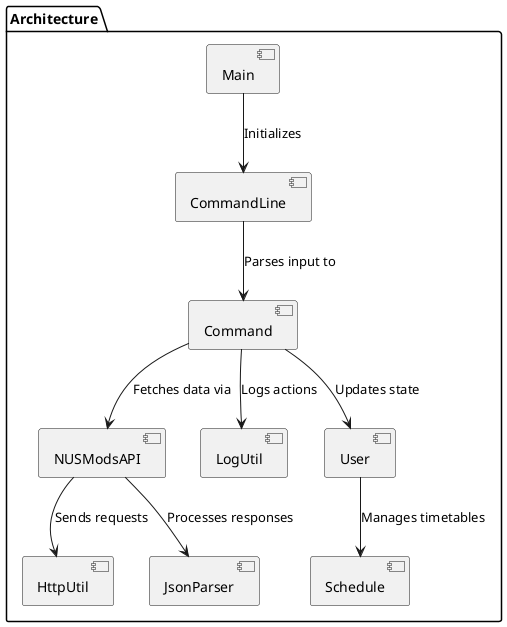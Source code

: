 @startuml ArchitectureDiagram

package "Architecture" {
    [Main] --> [CommandLine] : Initializes
    [CommandLine] --> [Command] : Parses input to
    [Command] --> [NUSModsAPI] : Fetches data via
    [Command] --> [LogUtil] : Logs actions
    [Command] --> [User] : Updates state
    [User] --> [Schedule] : Manages timetables
    [NUSModsAPI] --> [HttpUtil] : Sends requests
    [NUSModsAPI] --> [JsonParser] : Processes responses
}

@enduml